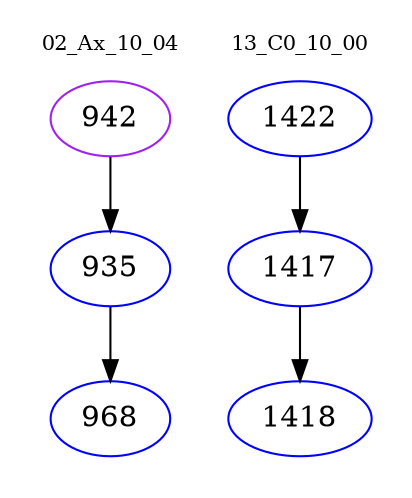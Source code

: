 digraph{
subgraph cluster_0 {
color = white
label = "02_Ax_10_04";
fontsize=10;
T0_942 [label="942", color="purple"]
T0_942 -> T0_935 [color="black"]
T0_935 [label="935", color="blue"]
T0_935 -> T0_968 [color="black"]
T0_968 [label="968", color="blue"]
}
subgraph cluster_1 {
color = white
label = "13_C0_10_00";
fontsize=10;
T1_1422 [label="1422", color="blue"]
T1_1422 -> T1_1417 [color="black"]
T1_1417 [label="1417", color="blue"]
T1_1417 -> T1_1418 [color="black"]
T1_1418 [label="1418", color="blue"]
}
}
